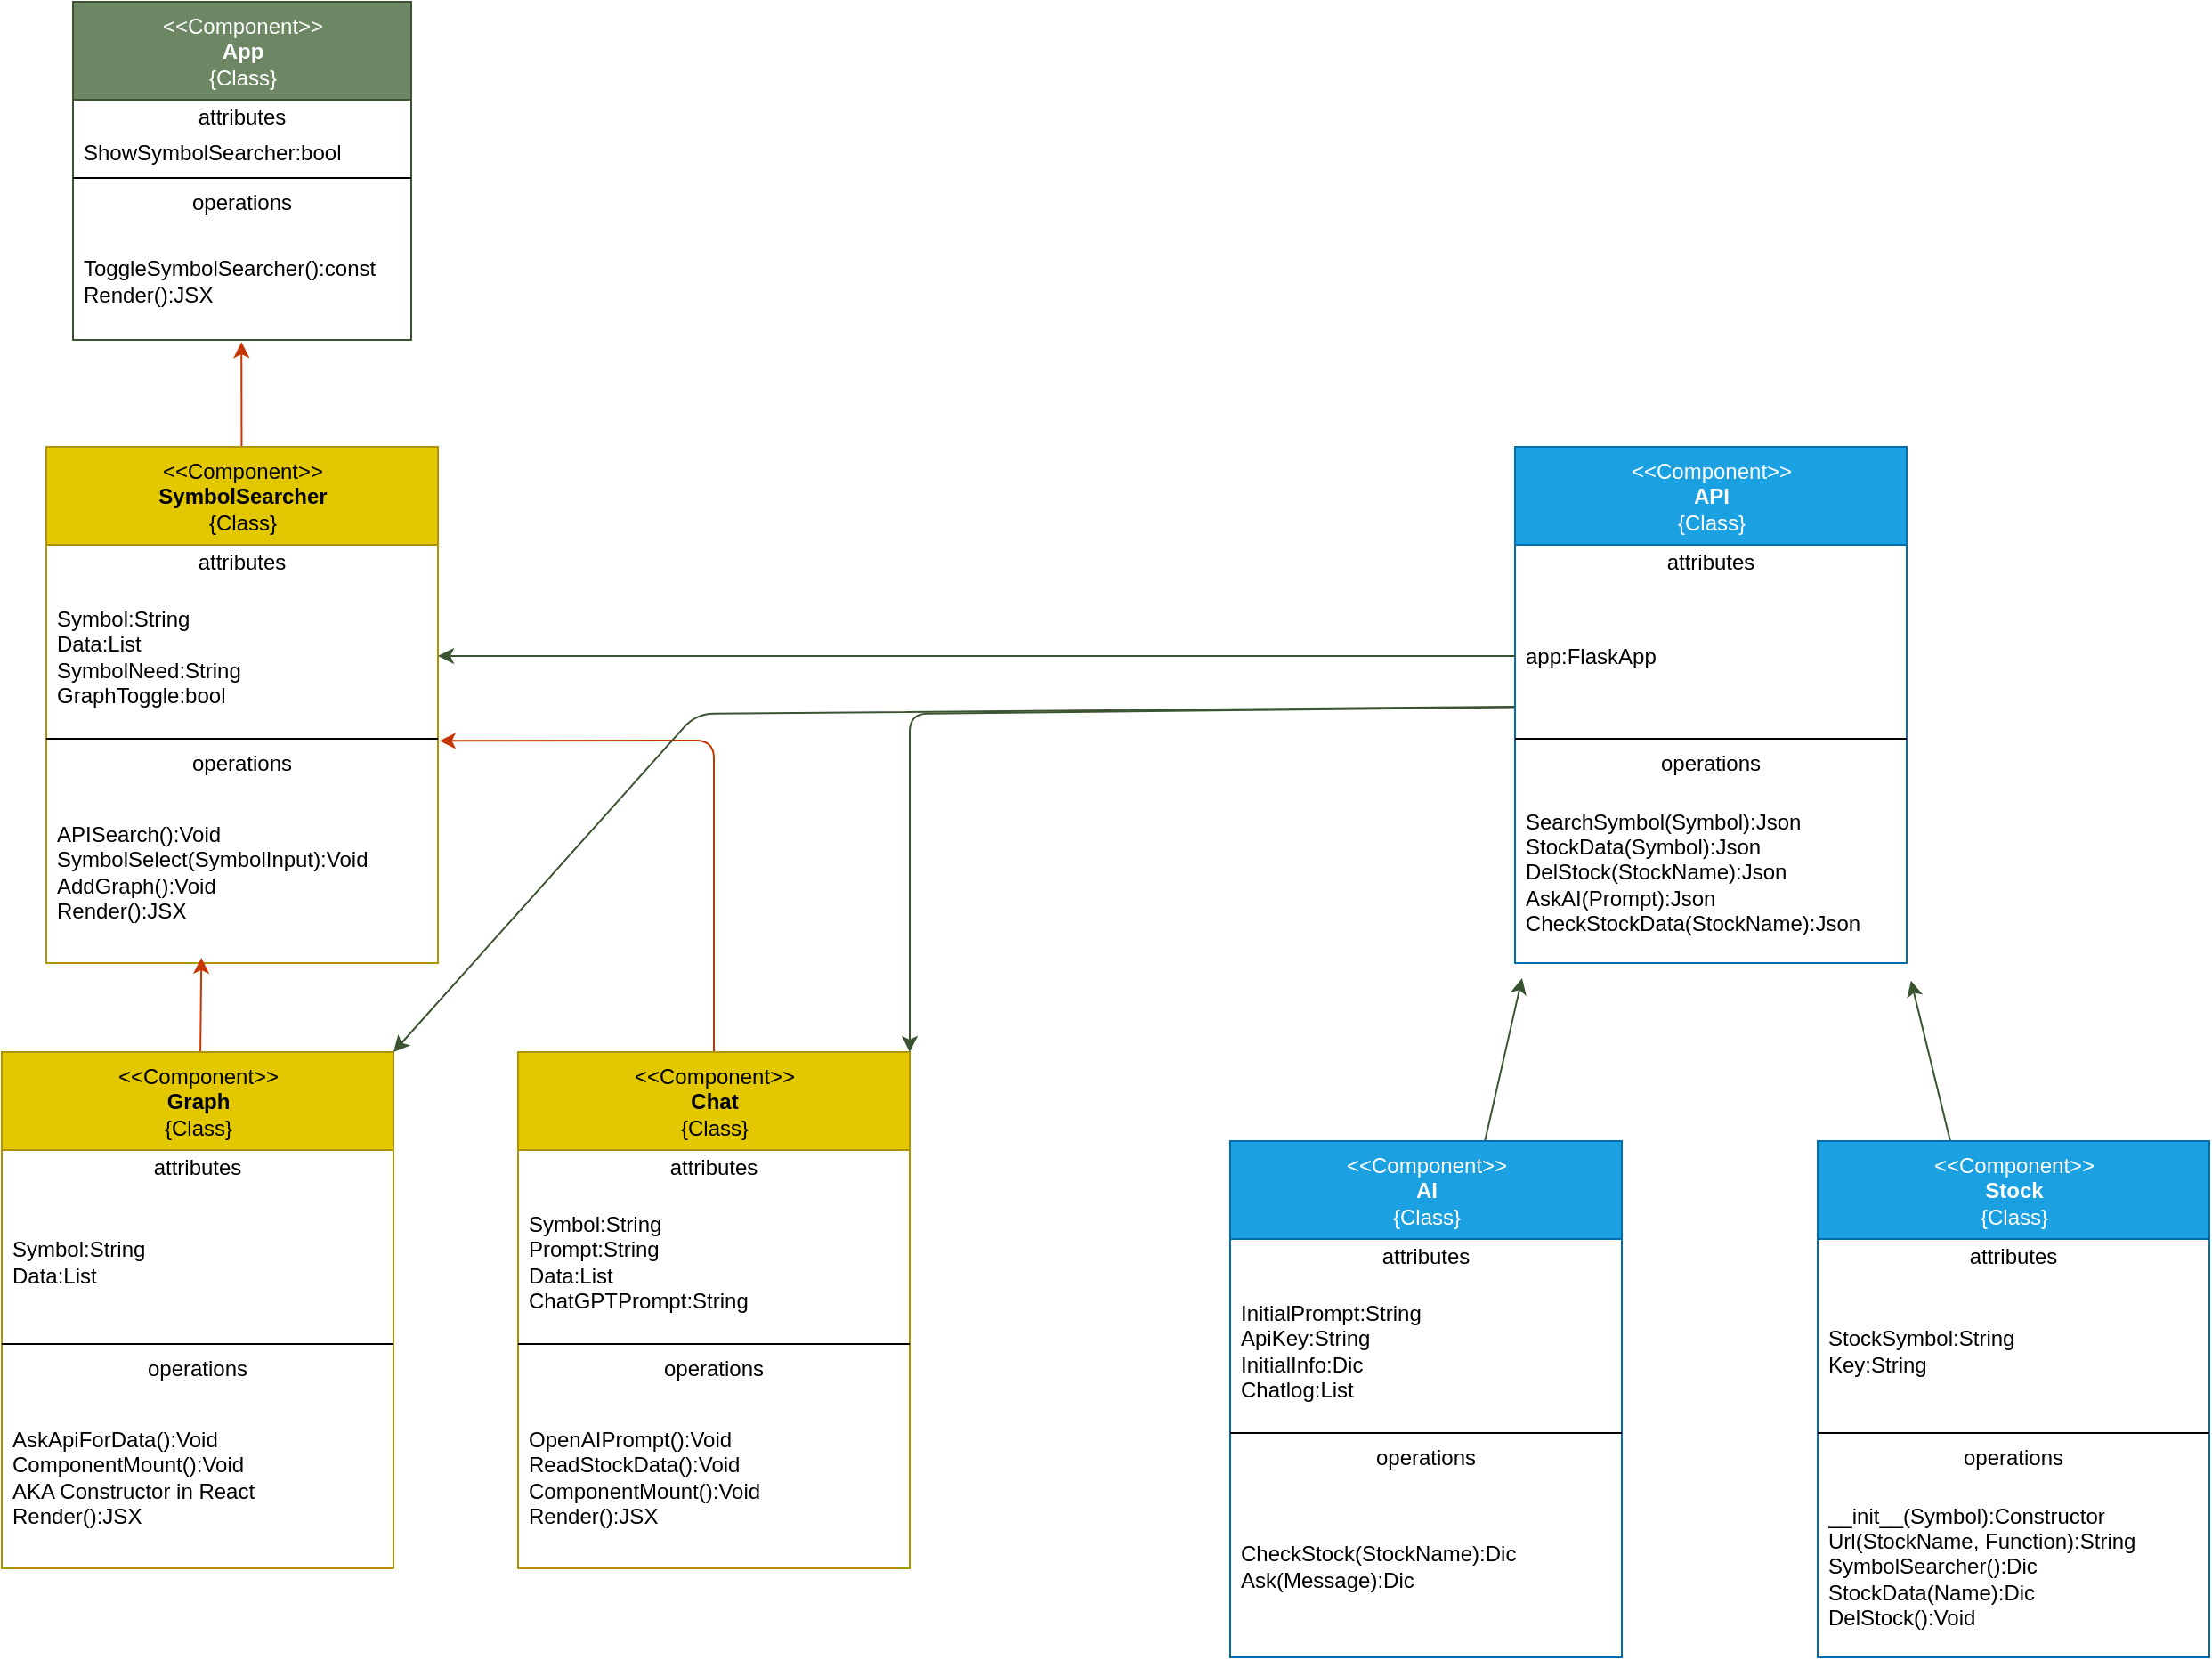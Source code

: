 <mxfile>
    <diagram id="53jAyQgJNuUiN1lp3hTg" name="Page-1">
        <mxGraphModel dx="1028" dy="677" grid="1" gridSize="10" guides="1" tooltips="1" connect="1" arrows="1" fold="1" page="1" pageScale="1" pageWidth="850" pageHeight="1100" math="0" shadow="0">
            <root>
                <mxCell id="0"/>
                <mxCell id="1" parent="0"/>
                <mxCell id="2" value="&amp;lt;&amp;lt;Component&amp;gt;&amp;gt;&lt;br&gt;&lt;b&gt;App&lt;br&gt;&lt;/b&gt;{Class}" style="swimlane;fontStyle=0;align=center;verticalAlign=top;childLayout=stackLayout;horizontal=1;startSize=55;horizontalStack=0;resizeParent=1;resizeParentMax=0;resizeLast=0;collapsible=0;marginBottom=0;html=1;fillColor=#6d8764;fontColor=#ffffff;strokeColor=#3A5431;" vertex="1" parent="1">
                    <mxGeometry x="200" y="80" width="190" height="190" as="geometry"/>
                </mxCell>
                <mxCell id="3" value="attributes" style="text;html=1;strokeColor=none;fillColor=none;align=center;verticalAlign=middle;spacingLeft=4;spacingRight=4;overflow=hidden;rotatable=0;points=[[0,0.5],[1,0.5]];portConstraint=eastwest;" vertex="1" parent="2">
                    <mxGeometry y="55" width="190" height="20" as="geometry"/>
                </mxCell>
                <mxCell id="4" value="ShowSymbolSearcher:bool" style="text;html=1;strokeColor=none;fillColor=none;align=left;verticalAlign=middle;spacingLeft=4;spacingRight=4;overflow=hidden;rotatable=0;points=[[0,0.5],[1,0.5]];portConstraint=eastwest;" vertex="1" parent="2">
                    <mxGeometry y="75" width="190" height="20" as="geometry"/>
                </mxCell>
                <mxCell id="7" value="" style="line;strokeWidth=1;fillColor=none;align=left;verticalAlign=middle;spacingTop=-1;spacingLeft=3;spacingRight=3;rotatable=0;labelPosition=right;points=[];portConstraint=eastwest;" vertex="1" parent="2">
                    <mxGeometry y="95" width="190" height="8" as="geometry"/>
                </mxCell>
                <mxCell id="8" value="operations" style="text;html=1;strokeColor=none;fillColor=none;align=center;verticalAlign=middle;spacingLeft=4;spacingRight=4;overflow=hidden;rotatable=0;points=[[0,0.5],[1,0.5]];portConstraint=eastwest;" vertex="1" parent="2">
                    <mxGeometry y="103" width="190" height="20" as="geometry"/>
                </mxCell>
                <mxCell id="9" value="ToggleSymbolSearcher():const&lt;br&gt;Render():JSX" style="text;html=1;strokeColor=none;fillColor=none;align=left;verticalAlign=middle;spacingLeft=4;spacingRight=4;overflow=hidden;rotatable=0;points=[[0,0.5],[1,0.5]];portConstraint=eastwest;" vertex="1" parent="2">
                    <mxGeometry y="123" width="190" height="67" as="geometry"/>
                </mxCell>
                <mxCell id="18" style="edgeStyle=none;html=1;entryX=0.498;entryY=1.016;entryDx=0;entryDy=0;entryPerimeter=0;fillColor=#fa6800;strokeColor=#C73500;" edge="1" parent="1" source="10" target="9">
                    <mxGeometry relative="1" as="geometry"/>
                </mxCell>
                <mxCell id="10" value="&amp;lt;&amp;lt;Component&amp;gt;&amp;gt;&lt;br&gt;&lt;b&gt;SymbolSearcher&lt;/b&gt;&lt;br&gt;{Class}" style="swimlane;fontStyle=0;align=center;verticalAlign=top;childLayout=stackLayout;horizontal=1;startSize=55;horizontalStack=0;resizeParent=1;resizeParentMax=0;resizeLast=0;collapsible=0;marginBottom=0;html=1;fillColor=#e3c800;fontColor=#000000;strokeColor=#B09500;" vertex="1" parent="1">
                    <mxGeometry x="185" y="330" width="220" height="290" as="geometry"/>
                </mxCell>
                <mxCell id="11" value="attributes" style="text;html=1;strokeColor=none;fillColor=none;align=center;verticalAlign=middle;spacingLeft=4;spacingRight=4;overflow=hidden;rotatable=0;points=[[0,0.5],[1,0.5]];portConstraint=eastwest;" vertex="1" parent="10">
                    <mxGeometry y="55" width="220" height="20" as="geometry"/>
                </mxCell>
                <mxCell id="12" value="Symbol:String&lt;br&gt;Data:List&lt;br&gt;SymbolNeed:String&lt;br&gt;GraphToggle:bool" style="text;html=1;strokeColor=none;fillColor=none;align=left;verticalAlign=middle;spacingLeft=4;spacingRight=4;overflow=hidden;rotatable=0;points=[[0,0.5],[1,0.5]];portConstraint=eastwest;" vertex="1" parent="10">
                    <mxGeometry y="75" width="220" height="85" as="geometry"/>
                </mxCell>
                <mxCell id="15" value="" style="line;strokeWidth=1;fillColor=none;align=left;verticalAlign=middle;spacingTop=-1;spacingLeft=3;spacingRight=3;rotatable=0;labelPosition=right;points=[];portConstraint=eastwest;" vertex="1" parent="10">
                    <mxGeometry y="160" width="220" height="8" as="geometry"/>
                </mxCell>
                <mxCell id="16" value="operations" style="text;html=1;strokeColor=none;fillColor=none;align=center;verticalAlign=middle;spacingLeft=4;spacingRight=4;overflow=hidden;rotatable=0;points=[[0,0.5],[1,0.5]];portConstraint=eastwest;" vertex="1" parent="10">
                    <mxGeometry y="168" width="220" height="20" as="geometry"/>
                </mxCell>
                <mxCell id="17" value="APISearch():Void&lt;br&gt;SymbolSelect(SymbolInput):Void&lt;br&gt;AddGraph():Void&amp;nbsp;&lt;br&gt;Render():JSX" style="text;html=1;strokeColor=none;fillColor=none;align=left;verticalAlign=middle;spacingLeft=4;spacingRight=4;overflow=hidden;rotatable=0;points=[[0,0.5],[1,0.5]];portConstraint=eastwest;" vertex="1" parent="10">
                    <mxGeometry y="188" width="220" height="102" as="geometry"/>
                </mxCell>
                <mxCell id="65" style="edgeStyle=none;html=1;entryX=1.004;entryY=1.061;entryDx=0;entryDy=0;entryPerimeter=0;fillColor=#fa6800;strokeColor=#C73500;" edge="1" parent="1" source="19" target="12">
                    <mxGeometry relative="1" as="geometry">
                        <Array as="points">
                            <mxPoint x="560" y="495"/>
                        </Array>
                    </mxGeometry>
                </mxCell>
                <mxCell id="19" value="&amp;lt;&amp;lt;Component&amp;gt;&amp;gt;&lt;br&gt;&lt;b&gt;Chat&lt;/b&gt;&lt;br&gt;{Class}" style="swimlane;fontStyle=0;align=center;verticalAlign=top;childLayout=stackLayout;horizontal=1;startSize=55;horizontalStack=0;resizeParent=1;resizeParentMax=0;resizeLast=0;collapsible=0;marginBottom=0;html=1;fillColor=#e3c800;fontColor=#000000;strokeColor=#B09500;" vertex="1" parent="1">
                    <mxGeometry x="450" y="670" width="220" height="290" as="geometry"/>
                </mxCell>
                <mxCell id="20" value="attributes" style="text;html=1;strokeColor=none;fillColor=none;align=center;verticalAlign=middle;spacingLeft=4;spacingRight=4;overflow=hidden;rotatable=0;points=[[0,0.5],[1,0.5]];portConstraint=eastwest;" vertex="1" parent="19">
                    <mxGeometry y="55" width="220" height="20" as="geometry"/>
                </mxCell>
                <mxCell id="21" value="Symbol:String&lt;br&gt;Prompt:String&lt;br&gt;Data:List&lt;br&gt;ChatGPTPrompt:String" style="text;html=1;strokeColor=none;fillColor=none;align=left;verticalAlign=middle;spacingLeft=4;spacingRight=4;overflow=hidden;rotatable=0;points=[[0,0.5],[1,0.5]];portConstraint=eastwest;" vertex="1" parent="19">
                    <mxGeometry y="75" width="220" height="85" as="geometry"/>
                </mxCell>
                <mxCell id="22" value="" style="line;strokeWidth=1;fillColor=none;align=left;verticalAlign=middle;spacingTop=-1;spacingLeft=3;spacingRight=3;rotatable=0;labelPosition=right;points=[];portConstraint=eastwest;" vertex="1" parent="19">
                    <mxGeometry y="160" width="220" height="8" as="geometry"/>
                </mxCell>
                <mxCell id="23" value="operations" style="text;html=1;strokeColor=none;fillColor=none;align=center;verticalAlign=middle;spacingLeft=4;spacingRight=4;overflow=hidden;rotatable=0;points=[[0,0.5],[1,0.5]];portConstraint=eastwest;" vertex="1" parent="19">
                    <mxGeometry y="168" width="220" height="20" as="geometry"/>
                </mxCell>
                <mxCell id="24" value="OpenAIPrompt():Void&lt;br&gt;ReadStockData():Void&lt;br&gt;ComponentMount():Void&lt;br&gt;Render():JSX" style="text;html=1;strokeColor=none;fillColor=none;align=left;verticalAlign=middle;spacingLeft=4;spacingRight=4;overflow=hidden;rotatable=0;points=[[0,0.5],[1,0.5]];portConstraint=eastwest;" vertex="1" parent="19">
                    <mxGeometry y="188" width="220" height="102" as="geometry"/>
                </mxCell>
                <mxCell id="32" style="edgeStyle=none;html=1;entryX=0.396;entryY=0.97;entryDx=0;entryDy=0;entryPerimeter=0;fillColor=#fa6800;strokeColor=#C73500;" edge="1" parent="1" source="26" target="17">
                    <mxGeometry relative="1" as="geometry"/>
                </mxCell>
                <mxCell id="26" value="&amp;lt;&amp;lt;Component&amp;gt;&amp;gt;&lt;br&gt;&lt;b&gt;Graph&lt;/b&gt;&lt;br&gt;{Class}" style="swimlane;fontStyle=0;align=center;verticalAlign=top;childLayout=stackLayout;horizontal=1;startSize=55;horizontalStack=0;resizeParent=1;resizeParentMax=0;resizeLast=0;collapsible=0;marginBottom=0;html=1;fillColor=#e3c800;fontColor=#000000;strokeColor=#B09500;" vertex="1" parent="1">
                    <mxGeometry x="160" y="670" width="220" height="290" as="geometry"/>
                </mxCell>
                <mxCell id="27" value="attributes" style="text;html=1;strokeColor=none;fillColor=none;align=center;verticalAlign=middle;spacingLeft=4;spacingRight=4;overflow=hidden;rotatable=0;points=[[0,0.5],[1,0.5]];portConstraint=eastwest;" vertex="1" parent="26">
                    <mxGeometry y="55" width="220" height="20" as="geometry"/>
                </mxCell>
                <mxCell id="28" value="Symbol:String&lt;br&gt;Data:List" style="text;html=1;strokeColor=none;fillColor=none;align=left;verticalAlign=middle;spacingLeft=4;spacingRight=4;overflow=hidden;rotatable=0;points=[[0,0.5],[1,0.5]];portConstraint=eastwest;" vertex="1" parent="26">
                    <mxGeometry y="75" width="220" height="85" as="geometry"/>
                </mxCell>
                <mxCell id="29" value="" style="line;strokeWidth=1;fillColor=none;align=left;verticalAlign=middle;spacingTop=-1;spacingLeft=3;spacingRight=3;rotatable=0;labelPosition=right;points=[];portConstraint=eastwest;" vertex="1" parent="26">
                    <mxGeometry y="160" width="220" height="8" as="geometry"/>
                </mxCell>
                <mxCell id="30" value="operations" style="text;html=1;strokeColor=none;fillColor=none;align=center;verticalAlign=middle;spacingLeft=4;spacingRight=4;overflow=hidden;rotatable=0;points=[[0,0.5],[1,0.5]];portConstraint=eastwest;" vertex="1" parent="26">
                    <mxGeometry y="168" width="220" height="20" as="geometry"/>
                </mxCell>
                <mxCell id="31" value="AskApiForData():Void&lt;br&gt;ComponentMount():Void &lt;br&gt;AKA Constructor in React&lt;br&gt;Render():JSX" style="text;html=1;strokeColor=none;fillColor=none;align=left;verticalAlign=middle;spacingLeft=4;spacingRight=4;overflow=hidden;rotatable=0;points=[[0,0.5],[1,0.5]];portConstraint=eastwest;" vertex="1" parent="26">
                    <mxGeometry y="188" width="220" height="102" as="geometry"/>
                </mxCell>
                <mxCell id="61" style="edgeStyle=none;html=1;entryX=1;entryY=0;entryDx=0;entryDy=0;fillColor=#6d8764;strokeColor=#3A5431;" edge="1" parent="1" source="33" target="19">
                    <mxGeometry relative="1" as="geometry">
                        <Array as="points">
                            <mxPoint x="670" y="480"/>
                        </Array>
                    </mxGeometry>
                </mxCell>
                <mxCell id="62" style="edgeStyle=none;html=1;entryX=1;entryY=0;entryDx=0;entryDy=0;fillColor=#6d8764;strokeColor=#3A5431;" edge="1" parent="1" source="33" target="26">
                    <mxGeometry relative="1" as="geometry">
                        <Array as="points">
                            <mxPoint x="550" y="480"/>
                        </Array>
                    </mxGeometry>
                </mxCell>
                <mxCell id="33" value="&amp;lt;&amp;lt;Component&amp;gt;&amp;gt;&lt;br&gt;&lt;b&gt;API&lt;/b&gt;&lt;br&gt;{Class}" style="swimlane;fontStyle=0;align=center;verticalAlign=top;childLayout=stackLayout;horizontal=1;startSize=55;horizontalStack=0;resizeParent=1;resizeParentMax=0;resizeLast=0;collapsible=0;marginBottom=0;html=1;fillColor=#1ba1e2;fontColor=#ffffff;strokeColor=#006EAF;" vertex="1" parent="1">
                    <mxGeometry x="1010" y="330" width="220" height="290" as="geometry"/>
                </mxCell>
                <mxCell id="34" value="attributes" style="text;html=1;strokeColor=none;fillColor=none;align=center;verticalAlign=middle;spacingLeft=4;spacingRight=4;overflow=hidden;rotatable=0;points=[[0,0.5],[1,0.5]];portConstraint=eastwest;" vertex="1" parent="33">
                    <mxGeometry y="55" width="220" height="20" as="geometry"/>
                </mxCell>
                <mxCell id="35" value="app:FlaskApp" style="text;html=1;strokeColor=none;fillColor=none;align=left;verticalAlign=middle;spacingLeft=4;spacingRight=4;overflow=hidden;rotatable=0;points=[[0,0.5],[1,0.5]];portConstraint=eastwest;" vertex="1" parent="33">
                    <mxGeometry y="75" width="220" height="85" as="geometry"/>
                </mxCell>
                <mxCell id="36" value="" style="line;strokeWidth=1;fillColor=none;align=left;verticalAlign=middle;spacingTop=-1;spacingLeft=3;spacingRight=3;rotatable=0;labelPosition=right;points=[];portConstraint=eastwest;" vertex="1" parent="33">
                    <mxGeometry y="160" width="220" height="8" as="geometry"/>
                </mxCell>
                <mxCell id="37" value="operations" style="text;html=1;strokeColor=none;fillColor=none;align=center;verticalAlign=middle;spacingLeft=4;spacingRight=4;overflow=hidden;rotatable=0;points=[[0,0.5],[1,0.5]];portConstraint=eastwest;" vertex="1" parent="33">
                    <mxGeometry y="168" width="220" height="20" as="geometry"/>
                </mxCell>
                <mxCell id="38" value="SearchSymbol(Symbol):Json&lt;br&gt;StockData(Symbol):Json&lt;br&gt;DelStock(StockName):Json&lt;br&gt;AskAI(Prompt):Json&lt;br&gt;CheckStockData(StockName):Json" style="text;html=1;strokeColor=none;fillColor=none;align=left;verticalAlign=middle;spacingLeft=4;spacingRight=4;overflow=hidden;rotatable=0;points=[[0,0.5],[1,0.5]];portConstraint=eastwest;" vertex="1" parent="33">
                    <mxGeometry y="188" width="220" height="102" as="geometry"/>
                </mxCell>
                <mxCell id="59" style="edgeStyle=none;html=1;entryX=0.018;entryY=1.083;entryDx=0;entryDy=0;entryPerimeter=0;fillColor=#6d8764;strokeColor=#3A5431;" edge="1" parent="1" source="39" target="38">
                    <mxGeometry relative="1" as="geometry"/>
                </mxCell>
                <mxCell id="39" value="&amp;lt;&amp;lt;Component&amp;gt;&amp;gt;&lt;br&gt;&lt;b&gt;AI&lt;/b&gt;&lt;br&gt;{Class}" style="swimlane;fontStyle=0;align=center;verticalAlign=top;childLayout=stackLayout;horizontal=1;startSize=55;horizontalStack=0;resizeParent=1;resizeParentMax=0;resizeLast=0;collapsible=0;marginBottom=0;html=1;fillColor=#1ba1e2;fontColor=#ffffff;strokeColor=#006EAF;" vertex="1" parent="1">
                    <mxGeometry x="850" y="720" width="220" height="290" as="geometry"/>
                </mxCell>
                <mxCell id="40" value="attributes" style="text;html=1;strokeColor=none;fillColor=none;align=center;verticalAlign=middle;spacingLeft=4;spacingRight=4;overflow=hidden;rotatable=0;points=[[0,0.5],[1,0.5]];portConstraint=eastwest;" vertex="1" parent="39">
                    <mxGeometry y="55" width="220" height="20" as="geometry"/>
                </mxCell>
                <mxCell id="41" value="InitialPrompt:String&lt;br&gt;ApiKey:String&lt;br&gt;InitialInfo:Dic&lt;br&gt;Chatlog:List" style="text;html=1;strokeColor=none;fillColor=none;align=left;verticalAlign=middle;spacingLeft=4;spacingRight=4;overflow=hidden;rotatable=0;points=[[0,0.5],[1,0.5]];portConstraint=eastwest;" vertex="1" parent="39">
                    <mxGeometry y="75" width="220" height="85" as="geometry"/>
                </mxCell>
                <mxCell id="42" value="" style="line;strokeWidth=1;fillColor=none;align=left;verticalAlign=middle;spacingTop=-1;spacingLeft=3;spacingRight=3;rotatable=0;labelPosition=right;points=[];portConstraint=eastwest;" vertex="1" parent="39">
                    <mxGeometry y="160" width="220" height="8" as="geometry"/>
                </mxCell>
                <mxCell id="43" value="operations" style="text;html=1;strokeColor=none;fillColor=none;align=center;verticalAlign=middle;spacingLeft=4;spacingRight=4;overflow=hidden;rotatable=0;points=[[0,0.5],[1,0.5]];portConstraint=eastwest;" vertex="1" parent="39">
                    <mxGeometry y="168" width="220" height="20" as="geometry"/>
                </mxCell>
                <mxCell id="44" value="CheckStock(StockName):Dic&lt;br&gt;Ask(Message):Dic" style="text;html=1;strokeColor=none;fillColor=none;align=left;verticalAlign=middle;spacingLeft=4;spacingRight=4;overflow=hidden;rotatable=0;points=[[0,0.5],[1,0.5]];portConstraint=eastwest;" vertex="1" parent="39">
                    <mxGeometry y="188" width="220" height="102" as="geometry"/>
                </mxCell>
                <mxCell id="60" style="edgeStyle=none;html=1;entryX=1.011;entryY=1.097;entryDx=0;entryDy=0;entryPerimeter=0;fillColor=#6d8764;strokeColor=#3A5431;" edge="1" parent="1" source="45" target="38">
                    <mxGeometry relative="1" as="geometry"/>
                </mxCell>
                <mxCell id="45" value="&amp;lt;&amp;lt;Component&amp;gt;&amp;gt;&lt;br&gt;&lt;b&gt;Stock&lt;/b&gt;&lt;br&gt;{Class}" style="swimlane;fontStyle=0;align=center;verticalAlign=top;childLayout=stackLayout;horizontal=1;startSize=55;horizontalStack=0;resizeParent=1;resizeParentMax=0;resizeLast=0;collapsible=0;marginBottom=0;html=1;fillColor=#1ba1e2;fontColor=#ffffff;strokeColor=#006EAF;" vertex="1" parent="1">
                    <mxGeometry x="1180" y="720" width="220" height="290" as="geometry"/>
                </mxCell>
                <mxCell id="46" value="attributes" style="text;html=1;strokeColor=none;fillColor=none;align=center;verticalAlign=middle;spacingLeft=4;spacingRight=4;overflow=hidden;rotatable=0;points=[[0,0.5],[1,0.5]];portConstraint=eastwest;" vertex="1" parent="45">
                    <mxGeometry y="55" width="220" height="20" as="geometry"/>
                </mxCell>
                <mxCell id="47" value="StockSymbol:String&lt;br&gt;Key:String" style="text;html=1;strokeColor=none;fillColor=none;align=left;verticalAlign=middle;spacingLeft=4;spacingRight=4;overflow=hidden;rotatable=0;points=[[0,0.5],[1,0.5]];portConstraint=eastwest;" vertex="1" parent="45">
                    <mxGeometry y="75" width="220" height="85" as="geometry"/>
                </mxCell>
                <mxCell id="48" value="" style="line;strokeWidth=1;fillColor=none;align=left;verticalAlign=middle;spacingTop=-1;spacingLeft=3;spacingRight=3;rotatable=0;labelPosition=right;points=[];portConstraint=eastwest;" vertex="1" parent="45">
                    <mxGeometry y="160" width="220" height="8" as="geometry"/>
                </mxCell>
                <mxCell id="49" value="operations" style="text;html=1;strokeColor=none;fillColor=none;align=center;verticalAlign=middle;spacingLeft=4;spacingRight=4;overflow=hidden;rotatable=0;points=[[0,0.5],[1,0.5]];portConstraint=eastwest;" vertex="1" parent="45">
                    <mxGeometry y="168" width="220" height="20" as="geometry"/>
                </mxCell>
                <mxCell id="50" value="__init__(Symbol):Constructor&lt;br&gt;Url(StockName, Function):String&lt;br&gt;SymbolSearcher():Dic&lt;br&gt;StockData(Name):Dic&lt;br&gt;DelStock():Void" style="text;html=1;strokeColor=none;fillColor=none;align=left;verticalAlign=middle;spacingLeft=4;spacingRight=4;overflow=hidden;rotatable=0;points=[[0,0.5],[1,0.5]];portConstraint=eastwest;" vertex="1" parent="45">
                    <mxGeometry y="188" width="220" height="102" as="geometry"/>
                </mxCell>
                <mxCell id="64" style="edgeStyle=none;html=1;fillColor=#6d8764;strokeColor=#3A5431;" edge="1" parent="1" source="35" target="12">
                    <mxGeometry relative="1" as="geometry"/>
                </mxCell>
            </root>
        </mxGraphModel>
    </diagram>
</mxfile>